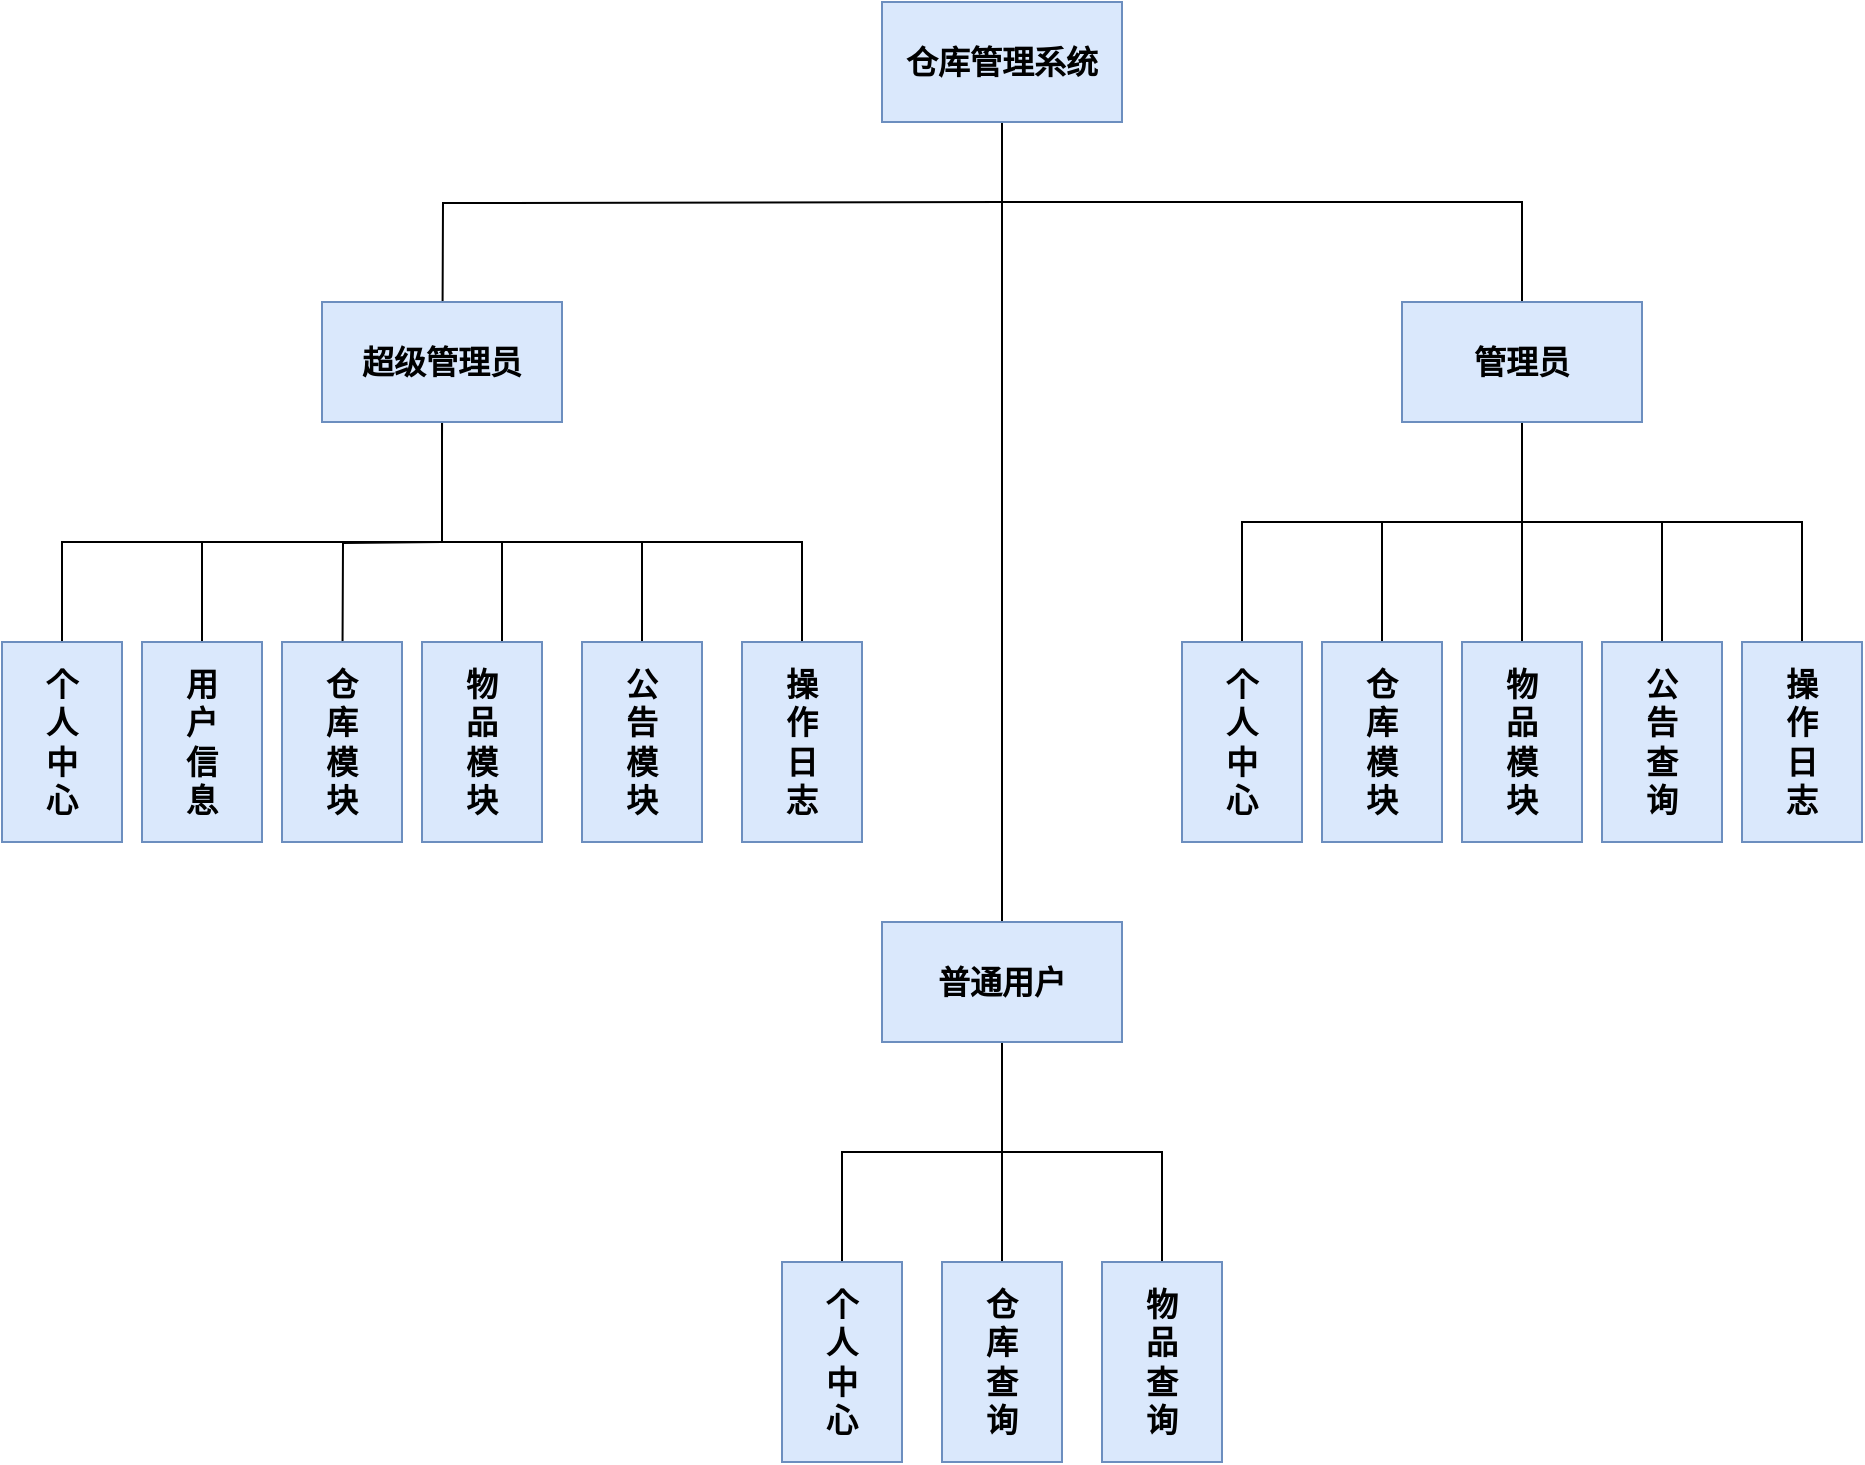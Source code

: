<mxfile version="24.4.3" type="github" pages="2">
  <diagram name="第 1 页" id="p6hJyk5uDXM5rcGeyI7Z">
    <mxGraphModel dx="1869" dy="535" grid="1" gridSize="10" guides="1" tooltips="1" connect="1" arrows="1" fold="1" page="1" pageScale="1" pageWidth="827" pageHeight="1169" math="0" shadow="0">
      <root>
        <mxCell id="0" />
        <mxCell id="1" parent="0" />
        <mxCell id="zj3PHP4HS1SV2Mf4Itpz-62" style="edgeStyle=orthogonalEdgeStyle;rounded=0;orthogonalLoop=1;jettySize=auto;html=1;endArrow=none;endFill=0;" edge="1" parent="1" source="zj3PHP4HS1SV2Mf4Itpz-1" target="zj3PHP4HS1SV2Mf4Itpz-4">
          <mxGeometry relative="1" as="geometry" />
        </mxCell>
        <mxCell id="zj3PHP4HS1SV2Mf4Itpz-63" style="edgeStyle=orthogonalEdgeStyle;rounded=0;orthogonalLoop=1;jettySize=auto;html=1;endArrow=none;endFill=0;" edge="1" parent="1">
          <mxGeometry relative="1" as="geometry">
            <mxPoint x="430" y="140" as="sourcePoint" />
            <mxPoint x="150" y="260" as="targetPoint" />
          </mxGeometry>
        </mxCell>
        <mxCell id="zj3PHP4HS1SV2Mf4Itpz-64" style="edgeStyle=orthogonalEdgeStyle;rounded=0;orthogonalLoop=1;jettySize=auto;html=1;endArrow=none;endFill=0;" edge="1" parent="1" source="zj3PHP4HS1SV2Mf4Itpz-1" target="zj3PHP4HS1SV2Mf4Itpz-3">
          <mxGeometry relative="1" as="geometry">
            <Array as="points">
              <mxPoint x="430" y="140" />
              <mxPoint x="690" y="140" />
            </Array>
          </mxGeometry>
        </mxCell>
        <mxCell id="zj3PHP4HS1SV2Mf4Itpz-1" value="&lt;span style=&quot;font-size: 16px;&quot;&gt;&lt;b&gt;仓库管理系统&lt;/b&gt;&lt;/span&gt;" style="rounded=0;whiteSpace=wrap;html=1;fillColor=#dae8fc;strokeColor=#6c8ebf;" vertex="1" parent="1">
          <mxGeometry x="370" y="40" width="120" height="60" as="geometry" />
        </mxCell>
        <mxCell id="zj3PHP4HS1SV2Mf4Itpz-23" style="edgeStyle=orthogonalEdgeStyle;rounded=0;orthogonalLoop=1;jettySize=auto;html=1;endArrow=none;endFill=0;" edge="1" parent="1">
          <mxGeometry relative="1" as="geometry">
            <mxPoint x="150" y="280" as="sourcePoint" />
            <mxPoint x="-40" y="390" as="targetPoint" />
            <Array as="points">
              <mxPoint x="150" y="310" />
              <mxPoint x="-40" y="310" />
            </Array>
          </mxGeometry>
        </mxCell>
        <mxCell id="zj3PHP4HS1SV2Mf4Itpz-24" style="edgeStyle=orthogonalEdgeStyle;rounded=0;orthogonalLoop=1;jettySize=auto;html=1;endArrow=none;endFill=0;" edge="1" parent="1" source="zj3PHP4HS1SV2Mf4Itpz-2" target="zj3PHP4HS1SV2Mf4Itpz-10">
          <mxGeometry relative="1" as="geometry">
            <Array as="points">
              <mxPoint x="150" y="310" />
              <mxPoint x="30" y="310" />
            </Array>
          </mxGeometry>
        </mxCell>
        <mxCell id="zj3PHP4HS1SV2Mf4Itpz-25" style="edgeStyle=orthogonalEdgeStyle;rounded=0;orthogonalLoop=1;jettySize=auto;html=1;entryX=0.5;entryY=0;entryDx=0;entryDy=0;endArrow=none;endFill=0;" edge="1" parent="1">
          <mxGeometry relative="1" as="geometry">
            <mxPoint x="150" y="310" as="sourcePoint" />
            <mxPoint x="100" y="420" as="targetPoint" />
          </mxGeometry>
        </mxCell>
        <mxCell id="zj3PHP4HS1SV2Mf4Itpz-26" style="edgeStyle=orthogonalEdgeStyle;rounded=0;orthogonalLoop=1;jettySize=auto;html=1;endArrow=none;endFill=0;" edge="1" parent="1" source="zj3PHP4HS1SV2Mf4Itpz-2" target="zj3PHP4HS1SV2Mf4Itpz-12">
          <mxGeometry relative="1" as="geometry">
            <Array as="points">
              <mxPoint x="150" y="310" />
              <mxPoint x="180" y="310" />
            </Array>
          </mxGeometry>
        </mxCell>
        <mxCell id="zj3PHP4HS1SV2Mf4Itpz-27" style="edgeStyle=orthogonalEdgeStyle;rounded=0;orthogonalLoop=1;jettySize=auto;html=1;endArrow=none;endFill=0;" edge="1" parent="1" source="zj3PHP4HS1SV2Mf4Itpz-2" target="zj3PHP4HS1SV2Mf4Itpz-13">
          <mxGeometry relative="1" as="geometry">
            <Array as="points">
              <mxPoint x="150" y="310" />
              <mxPoint x="250" y="310" />
            </Array>
          </mxGeometry>
        </mxCell>
        <mxCell id="zj3PHP4HS1SV2Mf4Itpz-28" style="edgeStyle=orthogonalEdgeStyle;rounded=0;orthogonalLoop=1;jettySize=auto;html=1;endArrow=none;endFill=0;" edge="1" parent="1" source="zj3PHP4HS1SV2Mf4Itpz-2" target="zj3PHP4HS1SV2Mf4Itpz-14">
          <mxGeometry relative="1" as="geometry">
            <Array as="points">
              <mxPoint x="150" y="310" />
              <mxPoint x="330" y="310" />
            </Array>
          </mxGeometry>
        </mxCell>
        <mxCell id="zj3PHP4HS1SV2Mf4Itpz-2" value="&lt;span style=&quot;font-size: 16px;&quot;&gt;&lt;b&gt;超级管理员&lt;/b&gt;&lt;/span&gt;" style="rounded=0;whiteSpace=wrap;html=1;fillColor=#dae8fc;strokeColor=#6c8ebf;" vertex="1" parent="1">
          <mxGeometry x="90" y="190" width="120" height="60" as="geometry" />
        </mxCell>
        <mxCell id="zj3PHP4HS1SV2Mf4Itpz-57" style="edgeStyle=orthogonalEdgeStyle;rounded=0;orthogonalLoop=1;jettySize=auto;html=1;endArrow=none;endFill=0;" edge="1" parent="1" source="zj3PHP4HS1SV2Mf4Itpz-3" target="zj3PHP4HS1SV2Mf4Itpz-50">
          <mxGeometry relative="1" as="geometry">
            <Array as="points">
              <mxPoint x="690" y="300" />
              <mxPoint x="550" y="300" />
            </Array>
          </mxGeometry>
        </mxCell>
        <mxCell id="zj3PHP4HS1SV2Mf4Itpz-58" style="edgeStyle=orthogonalEdgeStyle;rounded=0;orthogonalLoop=1;jettySize=auto;html=1;entryX=0.5;entryY=0;entryDx=0;entryDy=0;endArrow=none;endFill=0;" edge="1" parent="1" source="zj3PHP4HS1SV2Mf4Itpz-3" target="zj3PHP4HS1SV2Mf4Itpz-53">
          <mxGeometry relative="1" as="geometry" />
        </mxCell>
        <mxCell id="zj3PHP4HS1SV2Mf4Itpz-59" style="edgeStyle=orthogonalEdgeStyle;rounded=0;orthogonalLoop=1;jettySize=auto;html=1;endArrow=none;endFill=0;" edge="1" parent="1" source="zj3PHP4HS1SV2Mf4Itpz-3" target="zj3PHP4HS1SV2Mf4Itpz-55">
          <mxGeometry relative="1" as="geometry">
            <Array as="points">
              <mxPoint x="690" y="300" />
              <mxPoint x="830" y="300" />
            </Array>
          </mxGeometry>
        </mxCell>
        <mxCell id="zj3PHP4HS1SV2Mf4Itpz-60" style="edgeStyle=orthogonalEdgeStyle;rounded=0;orthogonalLoop=1;jettySize=auto;html=1;entryX=0.5;entryY=0;entryDx=0;entryDy=0;endArrow=none;endFill=0;" edge="1" parent="1" source="zj3PHP4HS1SV2Mf4Itpz-3" target="zj3PHP4HS1SV2Mf4Itpz-52">
          <mxGeometry relative="1" as="geometry">
            <Array as="points">
              <mxPoint x="690" y="300" />
              <mxPoint x="620" y="300" />
            </Array>
          </mxGeometry>
        </mxCell>
        <mxCell id="zj3PHP4HS1SV2Mf4Itpz-61" style="edgeStyle=orthogonalEdgeStyle;rounded=0;orthogonalLoop=1;jettySize=auto;html=1;entryX=0.5;entryY=0;entryDx=0;entryDy=0;endArrow=none;endFill=0;" edge="1" parent="1" source="zj3PHP4HS1SV2Mf4Itpz-3" target="zj3PHP4HS1SV2Mf4Itpz-54">
          <mxGeometry relative="1" as="geometry">
            <Array as="points">
              <mxPoint x="690" y="300" />
              <mxPoint x="760" y="300" />
            </Array>
          </mxGeometry>
        </mxCell>
        <mxCell id="zj3PHP4HS1SV2Mf4Itpz-3" value="&lt;span style=&quot;font-size: 16px;&quot;&gt;&lt;b&gt;管理员&lt;/b&gt;&lt;/span&gt;" style="rounded=0;whiteSpace=wrap;html=1;fillColor=#dae8fc;strokeColor=#6c8ebf;" vertex="1" parent="1">
          <mxGeometry x="630" y="190" width="120" height="60" as="geometry" />
        </mxCell>
        <mxCell id="zj3PHP4HS1SV2Mf4Itpz-35" style="edgeStyle=orthogonalEdgeStyle;rounded=0;orthogonalLoop=1;jettySize=auto;html=1;entryX=0.5;entryY=0;entryDx=0;entryDy=0;endArrow=none;endFill=0;" edge="1" parent="1" source="zj3PHP4HS1SV2Mf4Itpz-4" target="zj3PHP4HS1SV2Mf4Itpz-32">
          <mxGeometry relative="1" as="geometry" />
        </mxCell>
        <mxCell id="zj3PHP4HS1SV2Mf4Itpz-36" style="edgeStyle=orthogonalEdgeStyle;rounded=0;orthogonalLoop=1;jettySize=auto;html=1;entryX=0.5;entryY=0;entryDx=0;entryDy=0;endArrow=none;endFill=0;" edge="1" parent="1" source="zj3PHP4HS1SV2Mf4Itpz-4" target="zj3PHP4HS1SV2Mf4Itpz-33">
          <mxGeometry relative="1" as="geometry" />
        </mxCell>
        <mxCell id="zj3PHP4HS1SV2Mf4Itpz-37" style="edgeStyle=orthogonalEdgeStyle;rounded=0;orthogonalLoop=1;jettySize=auto;html=1;entryX=0.5;entryY=0;entryDx=0;entryDy=0;endArrow=none;endFill=0;" edge="1" parent="1" source="zj3PHP4HS1SV2Mf4Itpz-4" target="zj3PHP4HS1SV2Mf4Itpz-34">
          <mxGeometry relative="1" as="geometry" />
        </mxCell>
        <mxCell id="zj3PHP4HS1SV2Mf4Itpz-4" value="&lt;span style=&quot;font-size: 16px;&quot;&gt;&lt;b&gt;普通用户&lt;/b&gt;&lt;/span&gt;" style="rounded=0;whiteSpace=wrap;html=1;fillColor=#dae8fc;strokeColor=#6c8ebf;" vertex="1" parent="1">
          <mxGeometry x="370" y="500" width="120" height="60" as="geometry" />
        </mxCell>
        <mxCell id="zj3PHP4HS1SV2Mf4Itpz-9" value="&lt;span style=&quot;font-size: 16px;&quot;&gt;&lt;b&gt;个&lt;/b&gt;&lt;/span&gt;&lt;div&gt;&lt;span style=&quot;font-size: 16px;&quot;&gt;&lt;b&gt;人&lt;/b&gt;&lt;/span&gt;&lt;/div&gt;&lt;div&gt;&lt;span style=&quot;font-size: 16px;&quot;&gt;&lt;b&gt;中&lt;/b&gt;&lt;/span&gt;&lt;/div&gt;&lt;div&gt;&lt;span style=&quot;font-size: 16px;&quot;&gt;&lt;b&gt;心&lt;/b&gt;&lt;/span&gt;&lt;/div&gt;" style="rounded=0;whiteSpace=wrap;html=1;fillColor=#dae8fc;strokeColor=#6c8ebf;" vertex="1" parent="1">
          <mxGeometry x="-70" y="360" width="60" height="100" as="geometry" />
        </mxCell>
        <mxCell id="zj3PHP4HS1SV2Mf4Itpz-10" value="&lt;span style=&quot;font-size: 16px;&quot;&gt;&lt;b&gt;用&lt;/b&gt;&lt;/span&gt;&lt;div&gt;&lt;span style=&quot;font-size: 16px;&quot;&gt;&lt;b&gt;户&lt;/b&gt;&lt;/span&gt;&lt;/div&gt;&lt;div&gt;&lt;span style=&quot;font-size: 16px;&quot;&gt;&lt;b&gt;信&lt;/b&gt;&lt;/span&gt;&lt;/div&gt;&lt;div&gt;&lt;span style=&quot;font-size: 16px;&quot;&gt;&lt;b&gt;息&lt;/b&gt;&lt;/span&gt;&lt;/div&gt;" style="rounded=0;whiteSpace=wrap;html=1;fillColor=#dae8fc;strokeColor=#6c8ebf;" vertex="1" parent="1">
          <mxGeometry y="360" width="60" height="100" as="geometry" />
        </mxCell>
        <mxCell id="zj3PHP4HS1SV2Mf4Itpz-11" value="&lt;span style=&quot;font-size: 16px;&quot;&gt;&lt;b&gt;仓&lt;/b&gt;&lt;/span&gt;&lt;div&gt;&lt;span style=&quot;font-size: 16px;&quot;&gt;&lt;b&gt;库&lt;/b&gt;&lt;/span&gt;&lt;/div&gt;&lt;div&gt;&lt;span style=&quot;font-size: 16px;&quot;&gt;&lt;b&gt;模&lt;/b&gt;&lt;/span&gt;&lt;/div&gt;&lt;div&gt;&lt;span style=&quot;font-size: 16px;&quot;&gt;&lt;b&gt;块&lt;/b&gt;&lt;/span&gt;&lt;/div&gt;" style="rounded=0;whiteSpace=wrap;html=1;fillColor=#dae8fc;strokeColor=#6c8ebf;" vertex="1" parent="1">
          <mxGeometry x="70" y="360" width="60" height="100" as="geometry" />
        </mxCell>
        <mxCell id="zj3PHP4HS1SV2Mf4Itpz-12" value="&lt;span style=&quot;font-size: 16px;&quot;&gt;&lt;b&gt;物&lt;/b&gt;&lt;/span&gt;&lt;div&gt;&lt;span style=&quot;font-size: 16px;&quot;&gt;&lt;b&gt;品&lt;/b&gt;&lt;/span&gt;&lt;/div&gt;&lt;div&gt;&lt;span style=&quot;font-size: 16px;&quot;&gt;&lt;b&gt;模&lt;/b&gt;&lt;/span&gt;&lt;/div&gt;&lt;div&gt;&lt;span style=&quot;font-size: 16px;&quot;&gt;&lt;b&gt;块&lt;/b&gt;&lt;/span&gt;&lt;/div&gt;" style="rounded=0;whiteSpace=wrap;html=1;fillColor=#dae8fc;strokeColor=#6c8ebf;" vertex="1" parent="1">
          <mxGeometry x="140" y="360" width="60" height="100" as="geometry" />
        </mxCell>
        <mxCell id="zj3PHP4HS1SV2Mf4Itpz-13" value="&lt;span style=&quot;font-size: 16px;&quot;&gt;&lt;b&gt;公&lt;/b&gt;&lt;/span&gt;&lt;div&gt;&lt;span style=&quot;font-size: 16px;&quot;&gt;&lt;b&gt;告&lt;/b&gt;&lt;/span&gt;&lt;/div&gt;&lt;div&gt;&lt;span style=&quot;font-size: 16px;&quot;&gt;&lt;b&gt;模&lt;/b&gt;&lt;/span&gt;&lt;/div&gt;&lt;div&gt;&lt;span style=&quot;font-size: 16px;&quot;&gt;&lt;b&gt;块&lt;/b&gt;&lt;/span&gt;&lt;/div&gt;" style="rounded=0;whiteSpace=wrap;html=1;fillColor=#dae8fc;strokeColor=#6c8ebf;" vertex="1" parent="1">
          <mxGeometry x="220" y="360" width="60" height="100" as="geometry" />
        </mxCell>
        <mxCell id="zj3PHP4HS1SV2Mf4Itpz-14" value="&lt;span style=&quot;font-size: 16px;&quot;&gt;&lt;b&gt;操&lt;/b&gt;&lt;/span&gt;&lt;div&gt;&lt;span style=&quot;font-size: 16px;&quot;&gt;&lt;b&gt;作&lt;/b&gt;&lt;/span&gt;&lt;/div&gt;&lt;div&gt;&lt;span style=&quot;font-size: 16px;&quot;&gt;&lt;b&gt;日&lt;/b&gt;&lt;/span&gt;&lt;/div&gt;&lt;div&gt;&lt;span style=&quot;font-size: 16px;&quot;&gt;&lt;b&gt;志&lt;/b&gt;&lt;/span&gt;&lt;/div&gt;" style="rounded=0;whiteSpace=wrap;html=1;fillColor=#dae8fc;strokeColor=#6c8ebf;direction=south;" vertex="1" parent="1">
          <mxGeometry x="300" y="360" width="60" height="100" as="geometry" />
        </mxCell>
        <mxCell id="zj3PHP4HS1SV2Mf4Itpz-32" value="&lt;span style=&quot;font-size: 16px;&quot;&gt;&lt;b&gt;个&lt;/b&gt;&lt;/span&gt;&lt;div&gt;&lt;span style=&quot;font-size: 16px;&quot;&gt;&lt;b&gt;人&lt;/b&gt;&lt;/span&gt;&lt;/div&gt;&lt;div&gt;&lt;span style=&quot;font-size: 16px;&quot;&gt;&lt;b&gt;中&lt;/b&gt;&lt;/span&gt;&lt;/div&gt;&lt;div&gt;&lt;span style=&quot;font-size: 16px;&quot;&gt;&lt;b&gt;心&lt;/b&gt;&lt;/span&gt;&lt;/div&gt;" style="rounded=0;whiteSpace=wrap;html=1;fillColor=#dae8fc;strokeColor=#6c8ebf;" vertex="1" parent="1">
          <mxGeometry x="320" y="670" width="60" height="100" as="geometry" />
        </mxCell>
        <mxCell id="zj3PHP4HS1SV2Mf4Itpz-33" value="&lt;span style=&quot;font-size: 16px;&quot;&gt;&lt;b&gt;仓&lt;/b&gt;&lt;/span&gt;&lt;div&gt;&lt;span style=&quot;font-size: 16px;&quot;&gt;&lt;b&gt;库&lt;/b&gt;&lt;/span&gt;&lt;/div&gt;&lt;div&gt;&lt;span style=&quot;font-size: 16px;&quot;&gt;&lt;b&gt;查&lt;/b&gt;&lt;/span&gt;&lt;/div&gt;&lt;div&gt;&lt;span style=&quot;font-size: 16px;&quot;&gt;&lt;b&gt;询&lt;/b&gt;&lt;/span&gt;&lt;/div&gt;" style="rounded=0;whiteSpace=wrap;html=1;fillColor=#dae8fc;strokeColor=#6c8ebf;" vertex="1" parent="1">
          <mxGeometry x="400" y="670" width="60" height="100" as="geometry" />
        </mxCell>
        <mxCell id="zj3PHP4HS1SV2Mf4Itpz-34" value="&lt;span style=&quot;font-size: 16px;&quot;&gt;&lt;b&gt;物&lt;/b&gt;&lt;/span&gt;&lt;br&gt;&lt;div&gt;&lt;span style=&quot;font-size: 16px;&quot;&gt;&lt;b&gt;品&lt;/b&gt;&lt;/span&gt;&lt;/div&gt;&lt;div&gt;&lt;span style=&quot;font-size: 16px;&quot;&gt;&lt;b&gt;查&lt;/b&gt;&lt;/span&gt;&lt;/div&gt;&lt;div&gt;&lt;span style=&quot;font-size: 16px;&quot;&gt;&lt;b&gt;询&lt;/b&gt;&lt;/span&gt;&lt;/div&gt;" style="rounded=0;whiteSpace=wrap;html=1;fillColor=#dae8fc;strokeColor=#6c8ebf;" vertex="1" parent="1">
          <mxGeometry x="480" y="670" width="60" height="100" as="geometry" />
        </mxCell>
        <mxCell id="zj3PHP4HS1SV2Mf4Itpz-50" value="&lt;span style=&quot;font-size: 16px;&quot;&gt;&lt;b&gt;个&lt;/b&gt;&lt;/span&gt;&lt;div&gt;&lt;span style=&quot;font-size: 16px;&quot;&gt;&lt;b&gt;人&lt;/b&gt;&lt;/span&gt;&lt;/div&gt;&lt;div&gt;&lt;span style=&quot;font-size: 16px;&quot;&gt;&lt;b&gt;中&lt;/b&gt;&lt;/span&gt;&lt;/div&gt;&lt;div&gt;&lt;span style=&quot;font-size: 16px;&quot;&gt;&lt;b&gt;心&lt;/b&gt;&lt;/span&gt;&lt;/div&gt;" style="rounded=0;whiteSpace=wrap;html=1;fillColor=#dae8fc;strokeColor=#6c8ebf;" vertex="1" parent="1">
          <mxGeometry x="520" y="360" width="60" height="100" as="geometry" />
        </mxCell>
        <mxCell id="zj3PHP4HS1SV2Mf4Itpz-52" value="&lt;span style=&quot;font-size: 16px;&quot;&gt;&lt;b&gt;仓&lt;/b&gt;&lt;/span&gt;&lt;div&gt;&lt;span style=&quot;font-size: 16px;&quot;&gt;&lt;b&gt;库&lt;/b&gt;&lt;/span&gt;&lt;/div&gt;&lt;div&gt;&lt;span style=&quot;font-size: 16px;&quot;&gt;&lt;b&gt;模&lt;/b&gt;&lt;/span&gt;&lt;/div&gt;&lt;div&gt;&lt;span style=&quot;font-size: 16px;&quot;&gt;&lt;b&gt;块&lt;/b&gt;&lt;/span&gt;&lt;/div&gt;" style="rounded=0;whiteSpace=wrap;html=1;fillColor=#dae8fc;strokeColor=#6c8ebf;" vertex="1" parent="1">
          <mxGeometry x="590" y="360" width="60" height="100" as="geometry" />
        </mxCell>
        <mxCell id="zj3PHP4HS1SV2Mf4Itpz-53" value="&lt;span style=&quot;font-size: 16px;&quot;&gt;&lt;b&gt;物&lt;/b&gt;&lt;/span&gt;&lt;div&gt;&lt;span style=&quot;font-size: 16px;&quot;&gt;&lt;b&gt;品&lt;/b&gt;&lt;/span&gt;&lt;/div&gt;&lt;div&gt;&lt;span style=&quot;font-size: 16px;&quot;&gt;&lt;b&gt;模&lt;/b&gt;&lt;/span&gt;&lt;/div&gt;&lt;div&gt;&lt;span style=&quot;font-size: 16px;&quot;&gt;&lt;b&gt;块&lt;/b&gt;&lt;/span&gt;&lt;/div&gt;" style="rounded=0;whiteSpace=wrap;html=1;fillColor=#dae8fc;strokeColor=#6c8ebf;" vertex="1" parent="1">
          <mxGeometry x="660" y="360" width="60" height="100" as="geometry" />
        </mxCell>
        <mxCell id="zj3PHP4HS1SV2Mf4Itpz-54" value="&lt;span style=&quot;font-size: 16px;&quot;&gt;&lt;b&gt;公&lt;/b&gt;&lt;/span&gt;&lt;div&gt;&lt;span style=&quot;font-size: 16px;&quot;&gt;&lt;b&gt;告&lt;/b&gt;&lt;/span&gt;&lt;/div&gt;&lt;div&gt;&lt;span style=&quot;font-size: 16px;&quot;&gt;&lt;b&gt;查&lt;/b&gt;&lt;/span&gt;&lt;/div&gt;&lt;div&gt;&lt;span style=&quot;font-size: 16px;&quot;&gt;&lt;b&gt;询&lt;/b&gt;&lt;/span&gt;&lt;/div&gt;" style="rounded=0;whiteSpace=wrap;html=1;fillColor=#dae8fc;strokeColor=#6c8ebf;" vertex="1" parent="1">
          <mxGeometry x="730" y="360" width="60" height="100" as="geometry" />
        </mxCell>
        <mxCell id="zj3PHP4HS1SV2Mf4Itpz-55" value="&lt;span style=&quot;font-size: 16px;&quot;&gt;&lt;b&gt;操&lt;/b&gt;&lt;/span&gt;&lt;div&gt;&lt;span style=&quot;font-size: 16px;&quot;&gt;&lt;b&gt;作&lt;/b&gt;&lt;/span&gt;&lt;/div&gt;&lt;div&gt;&lt;span style=&quot;font-size: 16px;&quot;&gt;&lt;b&gt;日&lt;/b&gt;&lt;/span&gt;&lt;/div&gt;&lt;div&gt;&lt;span style=&quot;font-size: 16px;&quot;&gt;&lt;b&gt;志&lt;/b&gt;&lt;/span&gt;&lt;/div&gt;" style="rounded=0;whiteSpace=wrap;html=1;fillColor=#dae8fc;strokeColor=#6c8ebf;direction=south;" vertex="1" parent="1">
          <mxGeometry x="800" y="360" width="60" height="100" as="geometry" />
        </mxCell>
      </root>
    </mxGraphModel>
  </diagram>
  <diagram id="MivEp8V-wozJb4hL1sQG" name="第 2 页">
    <mxGraphModel dx="1042" dy="535" grid="1" gridSize="10" guides="1" tooltips="1" connect="1" arrows="1" fold="1" page="1" pageScale="1" pageWidth="827" pageHeight="1169" math="0" shadow="0">
      <root>
        <mxCell id="0" />
        <mxCell id="1" parent="0" />
        <mxCell id="BfTxZVxyumLCyioWgmL7-3" style="edgeStyle=orthogonalEdgeStyle;rounded=0;orthogonalLoop=1;jettySize=auto;html=1;fontSize=14;fontStyle=1" edge="1" parent="1" source="BfTxZVxyumLCyioWgmL7-1">
          <mxGeometry relative="1" as="geometry">
            <mxPoint x="340" y="230" as="targetPoint" />
          </mxGeometry>
        </mxCell>
        <mxCell id="BfTxZVxyumLCyioWgmL7-1" value="&lt;span style=&quot;font-size: 14px;&quot;&gt;&lt;span style=&quot;font-size: 14px;&quot;&gt;浏览器输入地址&lt;/span&gt;&lt;/span&gt;" style="rounded=0;whiteSpace=wrap;html=1;fillColor=#dae8fc;strokeColor=#6c8ebf;fontSize=14;fontStyle=1" vertex="1" parent="1">
          <mxGeometry x="280" y="100" width="120" height="60" as="geometry" />
        </mxCell>
        <mxCell id="BfTxZVxyumLCyioWgmL7-5" style="edgeStyle=orthogonalEdgeStyle;rounded=0;orthogonalLoop=1;jettySize=auto;html=1;fontStyle=1;fontSize=14;" edge="1" parent="1" source="BfTxZVxyumLCyioWgmL7-4">
          <mxGeometry relative="1" as="geometry">
            <mxPoint x="340" y="410" as="targetPoint" />
          </mxGeometry>
        </mxCell>
        <mxCell id="BfTxZVxyumLCyioWgmL7-21" value="" style="edgeStyle=orthogonalEdgeStyle;rounded=0;orthogonalLoop=1;jettySize=auto;html=1;" edge="1" parent="1" source="BfTxZVxyumLCyioWgmL7-4" target="BfTxZVxyumLCyioWgmL7-20">
          <mxGeometry relative="1" as="geometry" />
        </mxCell>
        <mxCell id="BfTxZVxyumLCyioWgmL7-4" value="&lt;span style=&quot;font-size: 14px;&quot;&gt;判断是否为登录或者注册路径&lt;/span&gt;" style="rhombus;whiteSpace=wrap;html=1;fillColor=#dae8fc;strokeColor=#6c8ebf;fontSize=14;fontStyle=1" vertex="1" parent="1">
          <mxGeometry x="270" y="230" width="140" height="110" as="geometry" />
        </mxCell>
        <mxCell id="BfTxZVxyumLCyioWgmL7-6" value="是" style="text;html=1;align=center;verticalAlign=middle;whiteSpace=wrap;rounded=0;fontStyle=1;fontSize=14;" vertex="1" parent="1">
          <mxGeometry x="340" y="360" width="60" height="30" as="geometry" />
        </mxCell>
        <mxCell id="BfTxZVxyumLCyioWgmL7-9" value="" style="edgeStyle=orthogonalEdgeStyle;rounded=0;orthogonalLoop=1;jettySize=auto;html=1;fontStyle=1;fontSize=14;" edge="1" parent="1" source="BfTxZVxyumLCyioWgmL7-7" target="BfTxZVxyumLCyioWgmL7-8">
          <mxGeometry relative="1" as="geometry" />
        </mxCell>
        <mxCell id="BfTxZVxyumLCyioWgmL7-7" value="&lt;span style=&quot;font-size: 14px;&quot;&gt;&lt;span style=&quot;font-size: 14px;&quot;&gt;输入用户名，密码，验证码&lt;/span&gt;&lt;/span&gt;" style="rounded=0;whiteSpace=wrap;html=1;fillColor=#dae8fc;strokeColor=#6c8ebf;fontStyle=1;fontSize=14;" vertex="1" parent="1">
          <mxGeometry x="280" y="410" width="120" height="60" as="geometry" />
        </mxCell>
        <mxCell id="BfTxZVxyumLCyioWgmL7-16" value="" style="edgeStyle=orthogonalEdgeStyle;rounded=0;orthogonalLoop=1;jettySize=auto;html=1;fontStyle=1;fontSize=14;" edge="1" parent="1" source="BfTxZVxyumLCyioWgmL7-8" target="BfTxZVxyumLCyioWgmL7-15">
          <mxGeometry relative="1" as="geometry" />
        </mxCell>
        <mxCell id="BfTxZVxyumLCyioWgmL7-28" style="edgeStyle=orthogonalEdgeStyle;rounded=0;orthogonalLoop=1;jettySize=auto;html=1;entryX=0.5;entryY=1;entryDx=0;entryDy=0;" edge="1" parent="1" source="BfTxZVxyumLCyioWgmL7-8" target="BfTxZVxyumLCyioWgmL7-22">
          <mxGeometry relative="1" as="geometry" />
        </mxCell>
        <mxCell id="BfTxZVxyumLCyioWgmL7-8" value="&lt;span style=&quot;font-size: 14px;&quot;&gt;检验信息是否匹配&lt;/span&gt;" style="rhombus;whiteSpace=wrap;html=1;fillColor=#dae8fc;strokeColor=#6c8ebf;rounded=0;fontStyle=1;fontSize=14;" vertex="1" parent="1">
          <mxGeometry x="300" y="540" width="80" height="80" as="geometry" />
        </mxCell>
        <mxCell id="BfTxZVxyumLCyioWgmL7-12" value="否" style="text;html=1;align=center;verticalAlign=middle;whiteSpace=wrap;rounded=0;fontStyle=1;fontSize=14;" vertex="1" parent="1">
          <mxGeometry x="410" y="250" width="60" height="30" as="geometry" />
        </mxCell>
        <mxCell id="BfTxZVxyumLCyioWgmL7-14" value="否" style="text;html=1;align=center;verticalAlign=middle;whiteSpace=wrap;rounded=0;fontStyle=1;fontSize=14;" vertex="1" parent="1">
          <mxGeometry x="460" y="540" width="60" height="30" as="geometry" />
        </mxCell>
        <mxCell id="BfTxZVxyumLCyioWgmL7-15" value="跳转到系统首页" style="whiteSpace=wrap;html=1;fillColor=#dae8fc;strokeColor=#6c8ebf;rounded=0;fontStyle=1;fontSize=14;" vertex="1" parent="1">
          <mxGeometry x="280" y="710" width="120" height="60" as="geometry" />
        </mxCell>
        <mxCell id="BfTxZVxyumLCyioWgmL7-17" value="是" style="text;html=1;align=center;verticalAlign=middle;whiteSpace=wrap;rounded=0;fontStyle=1;fontSize=14;" vertex="1" parent="1">
          <mxGeometry x="350" y="660" width="60" height="30" as="geometry" />
        </mxCell>
        <mxCell id="BfTxZVxyumLCyioWgmL7-23" value="" style="edgeStyle=orthogonalEdgeStyle;rounded=0;orthogonalLoop=1;jettySize=auto;html=1;" edge="1" parent="1" source="BfTxZVxyumLCyioWgmL7-20" target="BfTxZVxyumLCyioWgmL7-22">
          <mxGeometry relative="1" as="geometry" />
        </mxCell>
        <mxCell id="BfTxZVxyumLCyioWgmL7-26" value="" style="edgeStyle=orthogonalEdgeStyle;rounded=0;orthogonalLoop=1;jettySize=auto;html=1;" edge="1" parent="1" source="BfTxZVxyumLCyioWgmL7-20" target="BfTxZVxyumLCyioWgmL7-25">
          <mxGeometry relative="1" as="geometry" />
        </mxCell>
        <mxCell id="BfTxZVxyumLCyioWgmL7-20" value="&lt;span style=&quot;font-size: 14px;&quot;&gt;检验token是否为空&lt;/span&gt;" style="rhombus;whiteSpace=wrap;html=1;fillColor=#dae8fc;strokeColor=#6c8ebf;fontSize=14;fontStyle=1" vertex="1" parent="1">
          <mxGeometry x="490" y="230" width="140" height="110" as="geometry" />
        </mxCell>
        <mxCell id="BfTxZVxyumLCyioWgmL7-22" value="跳转到登录界面" style="whiteSpace=wrap;html=1;fontSize=14;fillColor=#dae8fc;strokeColor=#6c8ebf;fontStyle=1;" vertex="1" parent="1">
          <mxGeometry x="720" y="255" width="120" height="60" as="geometry" />
        </mxCell>
        <mxCell id="BfTxZVxyumLCyioWgmL7-24" value="否" style="text;html=1;align=center;verticalAlign=middle;whiteSpace=wrap;rounded=0;fontStyle=1;fontSize=14;" vertex="1" parent="1">
          <mxGeometry x="560" y="350" width="60" height="30" as="geometry" />
        </mxCell>
        <mxCell id="BfTxZVxyumLCyioWgmL7-25" value="跳转到相应界面" style="whiteSpace=wrap;html=1;fontSize=14;fillColor=#dae8fc;strokeColor=#6c8ebf;fontStyle=1;" vertex="1" parent="1">
          <mxGeometry x="500" y="410" width="120" height="60" as="geometry" />
        </mxCell>
        <mxCell id="BfTxZVxyumLCyioWgmL7-27" value="是" style="text;html=1;align=center;verticalAlign=middle;whiteSpace=wrap;rounded=0;fontStyle=1;fontSize=14;" vertex="1" parent="1">
          <mxGeometry x="640" y="255" width="60" height="30" as="geometry" />
        </mxCell>
      </root>
    </mxGraphModel>
  </diagram>
</mxfile>
